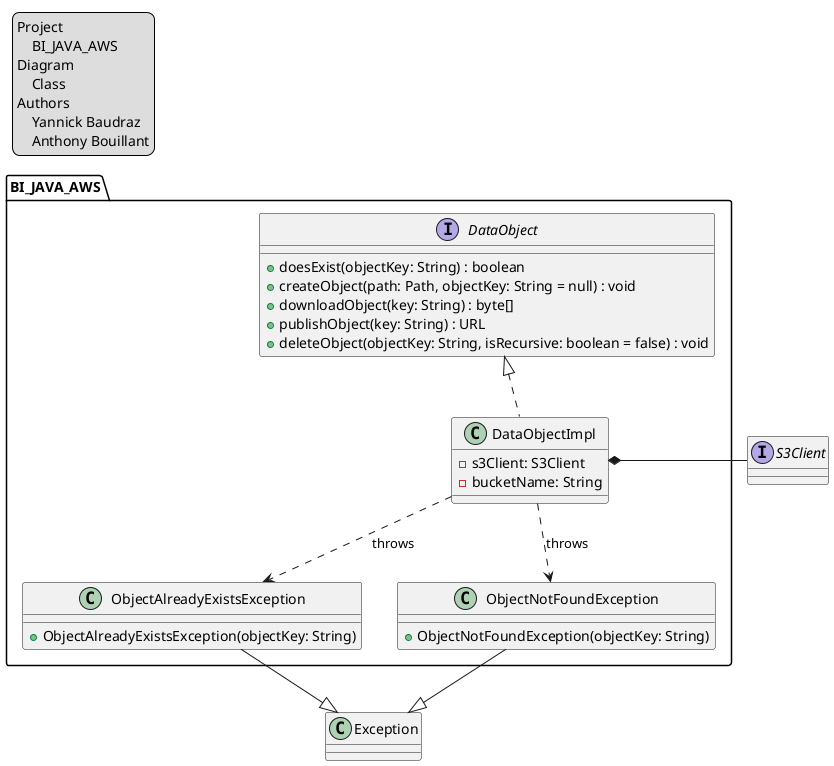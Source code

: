 @startuml class_diagram
'https://plantuml.com/class-diagram

legend top left
    Project
        BI_JAVA_AWS
    Diagram
        Class
    Authors
        Yannick Baudraz
        Anthony Bouillant
endlegend

package BI_JAVA_AWS {
    interface DataObject {
        + doesExist(objectKey: String) : boolean
        + createObject(path: Path, objectKey: String = null) : void
        + downloadObject(key: String) : byte[]
        + publishObject(key: String) : URL
        + deleteObject(objectKey: String, isRecursive: boolean = false) : void
    }

    class DataObjectImpl {
        - s3Client: S3Client
        - bucketName: String
    }

    class ObjectAlreadyExistsException {
        + ObjectAlreadyExistsException(objectKey: String)
    }

    class ObjectNotFoundException {
        + ObjectNotFoundException(objectKey: String)
    }
}

class Exception

interface S3Client

DataObject <|.. DataObjectImpl

DataObjectImpl ..> ObjectAlreadyExistsException : throws
DataObjectImpl ..> ObjectNotFoundException : throws

ObjectAlreadyExistsException --|> Exception
ObjectNotFoundException --|> Exception

DataObjectImpl *- S3Client

@enduml
